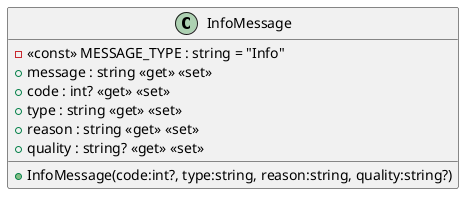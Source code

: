 @startuml
class InfoMessage {
    + InfoMessage(code:int?, type:string, reason:string, quality:string?)
    - <<const>> MESSAGE_TYPE : string = "Info"
    + message : string <<get>> <<set>>
    + code : int? <<get>> <<set>>
    + type : string <<get>> <<set>>
    + reason : string <<get>> <<set>>
    + quality : string? <<get>> <<set>>
}
@enduml
